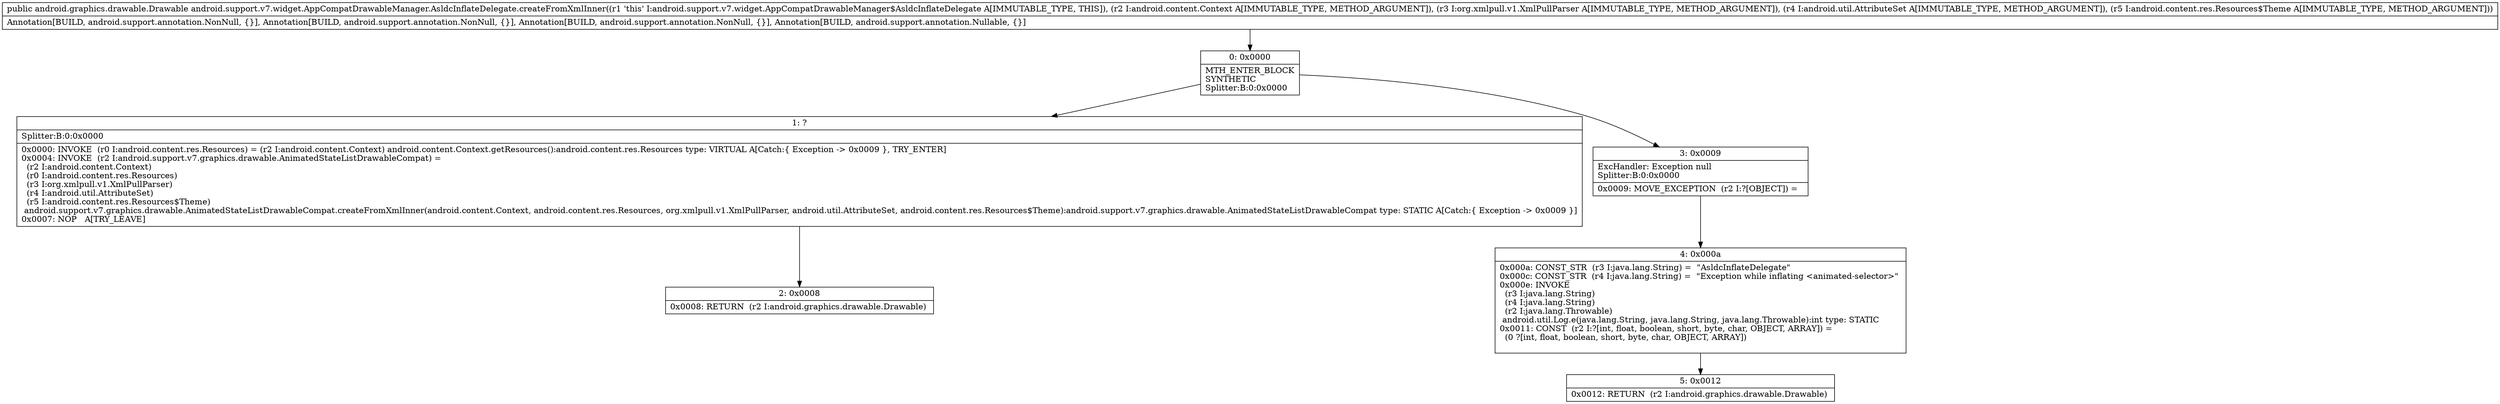 digraph "CFG forandroid.support.v7.widget.AppCompatDrawableManager.AsldcInflateDelegate.createFromXmlInner(Landroid\/content\/Context;Lorg\/xmlpull\/v1\/XmlPullParser;Landroid\/util\/AttributeSet;Landroid\/content\/res\/Resources$Theme;)Landroid\/graphics\/drawable\/Drawable;" {
Node_0 [shape=record,label="{0\:\ 0x0000|MTH_ENTER_BLOCK\lSYNTHETIC\lSplitter:B:0:0x0000\l}"];
Node_1 [shape=record,label="{1\:\ ?|Splitter:B:0:0x0000\l|0x0000: INVOKE  (r0 I:android.content.res.Resources) = (r2 I:android.content.Context) android.content.Context.getResources():android.content.res.Resources type: VIRTUAL A[Catch:\{ Exception \-\> 0x0009 \}, TRY_ENTER]\l0x0004: INVOKE  (r2 I:android.support.v7.graphics.drawable.AnimatedStateListDrawableCompat) = \l  (r2 I:android.content.Context)\l  (r0 I:android.content.res.Resources)\l  (r3 I:org.xmlpull.v1.XmlPullParser)\l  (r4 I:android.util.AttributeSet)\l  (r5 I:android.content.res.Resources$Theme)\l android.support.v7.graphics.drawable.AnimatedStateListDrawableCompat.createFromXmlInner(android.content.Context, android.content.res.Resources, org.xmlpull.v1.XmlPullParser, android.util.AttributeSet, android.content.res.Resources$Theme):android.support.v7.graphics.drawable.AnimatedStateListDrawableCompat type: STATIC A[Catch:\{ Exception \-\> 0x0009 \}]\l0x0007: NOP   A[TRY_LEAVE]\l}"];
Node_2 [shape=record,label="{2\:\ 0x0008|0x0008: RETURN  (r2 I:android.graphics.drawable.Drawable) \l}"];
Node_3 [shape=record,label="{3\:\ 0x0009|ExcHandler: Exception null\lSplitter:B:0:0x0000\l|0x0009: MOVE_EXCEPTION  (r2 I:?[OBJECT]) =  \l}"];
Node_4 [shape=record,label="{4\:\ 0x000a|0x000a: CONST_STR  (r3 I:java.lang.String) =  \"AsldcInflateDelegate\" \l0x000c: CONST_STR  (r4 I:java.lang.String) =  \"Exception while inflating \<animated\-selector\>\" \l0x000e: INVOKE  \l  (r3 I:java.lang.String)\l  (r4 I:java.lang.String)\l  (r2 I:java.lang.Throwable)\l android.util.Log.e(java.lang.String, java.lang.String, java.lang.Throwable):int type: STATIC \l0x0011: CONST  (r2 I:?[int, float, boolean, short, byte, char, OBJECT, ARRAY]) = \l  (0 ?[int, float, boolean, short, byte, char, OBJECT, ARRAY])\l \l}"];
Node_5 [shape=record,label="{5\:\ 0x0012|0x0012: RETURN  (r2 I:android.graphics.drawable.Drawable) \l}"];
MethodNode[shape=record,label="{public android.graphics.drawable.Drawable android.support.v7.widget.AppCompatDrawableManager.AsldcInflateDelegate.createFromXmlInner((r1 'this' I:android.support.v7.widget.AppCompatDrawableManager$AsldcInflateDelegate A[IMMUTABLE_TYPE, THIS]), (r2 I:android.content.Context A[IMMUTABLE_TYPE, METHOD_ARGUMENT]), (r3 I:org.xmlpull.v1.XmlPullParser A[IMMUTABLE_TYPE, METHOD_ARGUMENT]), (r4 I:android.util.AttributeSet A[IMMUTABLE_TYPE, METHOD_ARGUMENT]), (r5 I:android.content.res.Resources$Theme A[IMMUTABLE_TYPE, METHOD_ARGUMENT]))  | Annotation[BUILD, android.support.annotation.NonNull, \{\}], Annotation[BUILD, android.support.annotation.NonNull, \{\}], Annotation[BUILD, android.support.annotation.NonNull, \{\}], Annotation[BUILD, android.support.annotation.Nullable, \{\}]\l}"];
MethodNode -> Node_0;
Node_0 -> Node_1;
Node_0 -> Node_3;
Node_1 -> Node_2;
Node_3 -> Node_4;
Node_4 -> Node_5;
}

